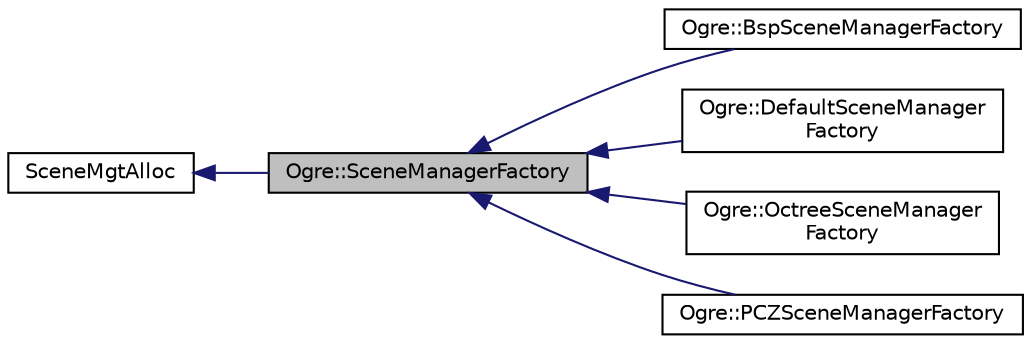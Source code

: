 digraph "Ogre::SceneManagerFactory"
{
  bgcolor="transparent";
  edge [fontname="Helvetica",fontsize="10",labelfontname="Helvetica",labelfontsize="10"];
  node [fontname="Helvetica",fontsize="10",shape=record];
  rankdir="LR";
  Node0 [label="Ogre::SceneManagerFactory",height=0.2,width=0.4,color="black", fillcolor="grey75", style="filled", fontcolor="black"];
  Node1 -> Node0 [dir="back",color="midnightblue",fontsize="10",style="solid",fontname="Helvetica"];
  Node1 [label="SceneMgtAlloc",height=0.2,width=0.4,color="black",URL="$class_ogre_1_1_allocated_object.html"];
  Node0 -> Node2 [dir="back",color="midnightblue",fontsize="10",style="solid",fontname="Helvetica"];
  Node2 [label="Ogre::BspSceneManagerFactory",height=0.2,width=0.4,color="black",URL="$class_ogre_1_1_bsp_scene_manager_factory.html",tooltip="Factory for BspSceneManager. "];
  Node0 -> Node3 [dir="back",color="midnightblue",fontsize="10",style="solid",fontname="Helvetica"];
  Node3 [label="Ogre::DefaultSceneManager\lFactory",height=0.2,width=0.4,color="black",URL="$class_ogre_1_1_default_scene_manager_factory.html",tooltip="Factory for default scene manager. "];
  Node0 -> Node4 [dir="back",color="midnightblue",fontsize="10",style="solid",fontname="Helvetica"];
  Node4 [label="Ogre::OctreeSceneManager\lFactory",height=0.2,width=0.4,color="black",URL="$class_ogre_1_1_octree_scene_manager_factory.html",tooltip="Factory for OctreeSceneManager. "];
  Node0 -> Node5 [dir="back",color="midnightblue",fontsize="10",style="solid",fontname="Helvetica"];
  Node5 [label="Ogre::PCZSceneManagerFactory",height=0.2,width=0.4,color="black",URL="$class_ogre_1_1_p_c_z_scene_manager_factory.html",tooltip="Factory for PCZSceneManager. "];
}
